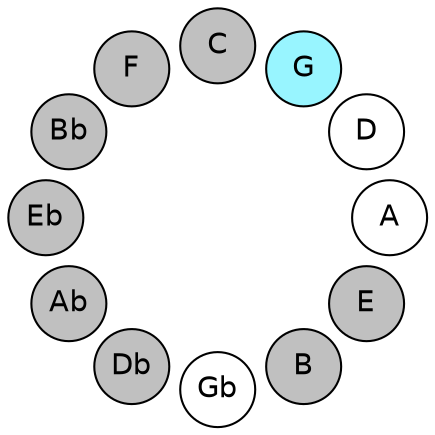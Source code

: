 
graph {

layout = circo;
mindist = .1

node [shape = circle, fontname = Helvetica, margin = 0, style = filled]
edge [style=invis]

subgraph 1 {
	E -- B -- Gb -- Db -- Ab -- Eb -- Bb -- F -- C -- G -- D -- A -- E
}

E [fillcolor = gray];
B [fillcolor = gray];
Gb [fillcolor = white];
Db [fillcolor = gray];
Ab [fillcolor = gray];
Eb [fillcolor = gray];
Bb [fillcolor = gray];
F [fillcolor = gray];
C [fillcolor = gray];
G [fillcolor = cadetblue1];
D [fillcolor = white];
A [fillcolor = white];
}
